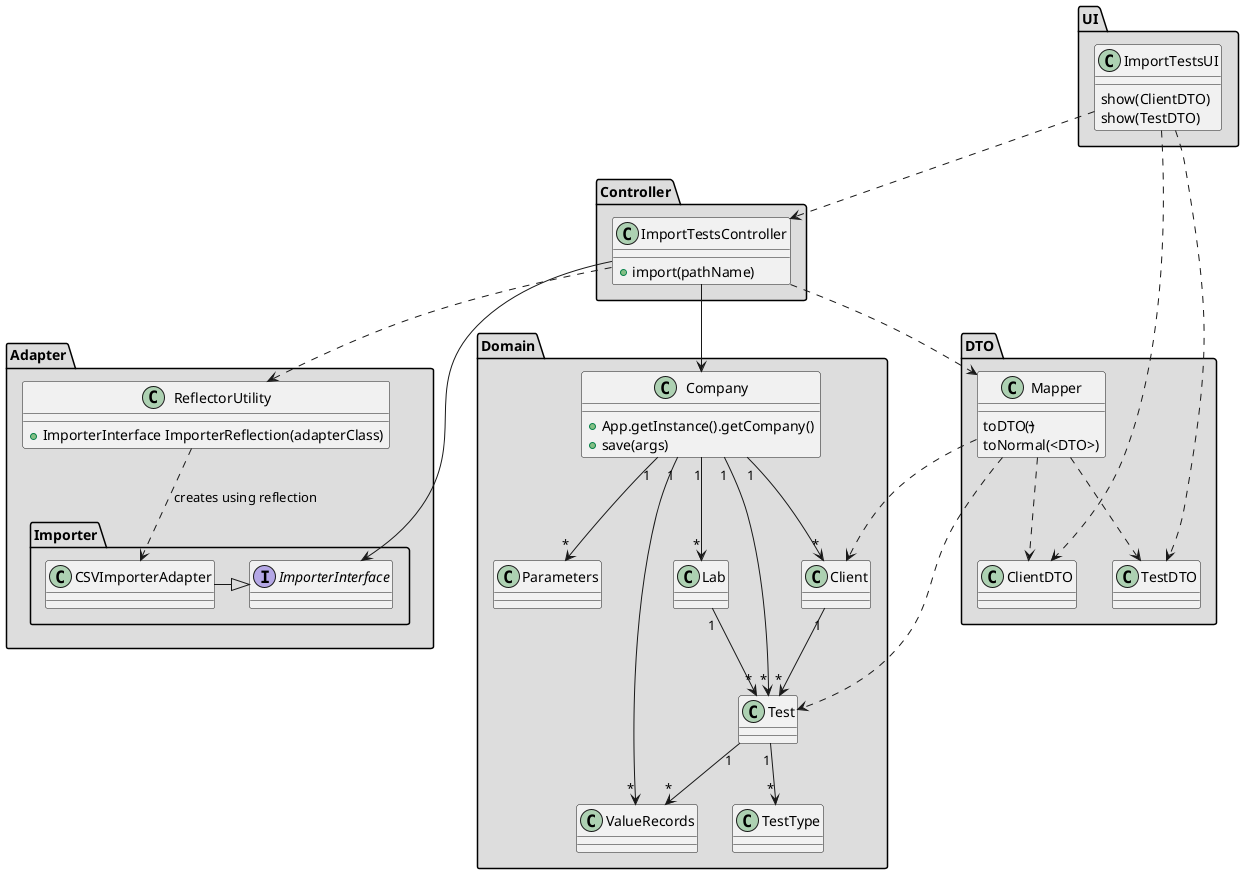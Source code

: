 @startuml
package "UI" #DDDDDD {
class ImportTestsUI {
show(ClientDTO)
show(TestDTO)
}
}


package "Controller" #DDDDDD {
class ImportTestsController {
    +import(pathName)
}
}

package "DTO" #DDDDDD {
class ClientDTO {
 }

class TestDTO {
 }


 class Mapper {
    toDTO(<S>)
    toNormal(<DTO>)
 }

 Mapper   ..>  TestDTO
 Mapper   ..>  ClientDTO
  ImportTestsUI   ..>  TestDTO
  ImportTestsUI   ..>  ClientDTO
  ImportTestsController  ..> Mapper
}


package "Domain" #DDDDDD {
 Mapper   ..>  Client
 Mapper   ..>  Test

 Company  "1" --> "*" Client
 Company  "1" --> "*" Test
  Client  "1" --> "*" Test
  Company  "1" --> "*" Lab
  Lab "1" --> "*" Test
   Company  "1" --> "*" Parameters
   Company  "1" --> "*" ValueRecords
   Test  "1" --> "*" ValueRecords
Test "1" --> "*" TestType

class ValueRecords{
  }


class Company {
    +App.getInstance().getCompany()
    +save(args)
}

class Client {
 }

class Test {
 }

class Lab {
 }

class Parameters {
 }

class TestType{
  }




}
ImportTestsController --> Company

package "Adapter" #DDDDDD {

class ReflectorUtility {
    +ImporterInterface ImporterReflection(adapterClass)
}
package "Importer" #DDDDDD {
interface ImporterInterface

CSVImporterAdapter -|> ImporterInterface
}

ReflectorUtility ..> CSVImporterAdapter : creates using reflection
}
ImportTestsUI ..> ImportTestsController
ImportTestsController --> ImporterInterface

ImportTestsController ..> ReflectorUtility

@enduml

